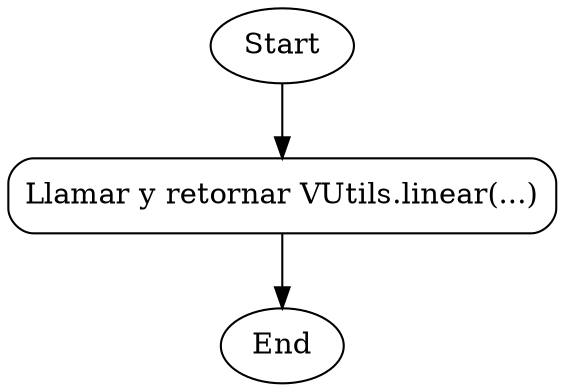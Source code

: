 digraph G_VUtils_base2std {
    rankdir=TB;
    node [shape=box, style=rounded];
    Start [shape=ellipse];
    End [shape=ellipse];
    A [label="Llamar y retornar VUtils.linear(...)"];
    Start -> A -> End;
}